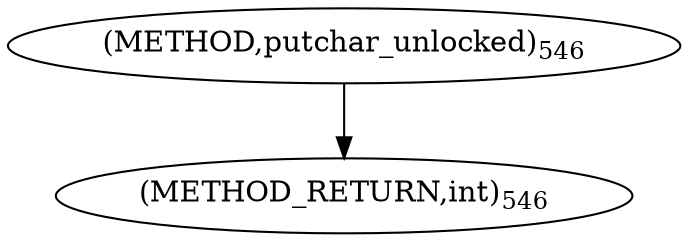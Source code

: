 digraph "putchar_unlocked" {  
"30247" [label = <(METHOD,putchar_unlocked)<SUB>546</SUB>> ]
"30249" [label = <(METHOD_RETURN,int)<SUB>546</SUB>> ]
  "30247" -> "30249" 
}
